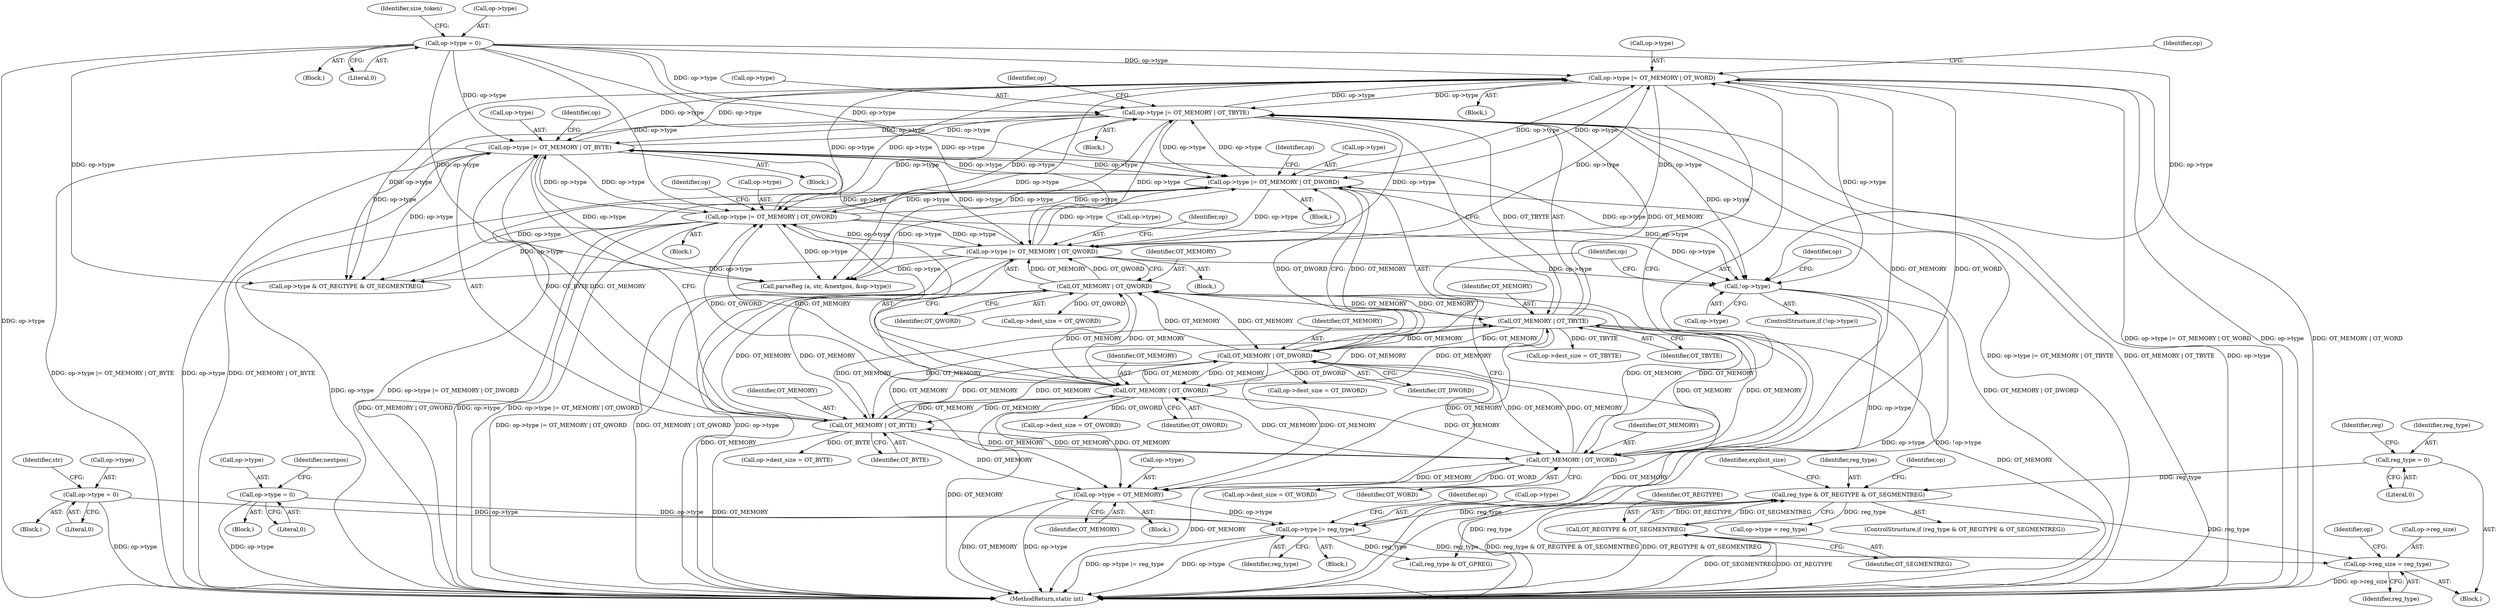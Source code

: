 digraph "0_radare2_9b46d38dd3c4de6048a488b655c7319f845af185@pointer" {
"1000572" [label="(Call,op->reg_size = reg_type)"];
"1000567" [label="(Call,op->type |= reg_type)"];
"1000588" [label="(Call,op->type = 0)"];
"1000479" [label="(Call,op->type = 0)"];
"1000321" [label="(Call,!op->type)"];
"1000129" [label="(Call,op->type = 0)"];
"1000193" [label="(Call,op->type |= OT_MEMORY | OT_WORD)"];
"1000293" [label="(Call,op->type |= OT_MEMORY | OT_TBYTE)"];
"1000168" [label="(Call,op->type |= OT_MEMORY | OT_BYTE)"];
"1000218" [label="(Call,op->type |= OT_MEMORY | OT_DWORD)"];
"1000268" [label="(Call,op->type |= OT_MEMORY | OT_OWORD)"];
"1000243" [label="(Call,op->type |= OT_MEMORY | OT_QWORD)"];
"1000247" [label="(Call,OT_MEMORY | OT_QWORD)"];
"1000297" [label="(Call,OT_MEMORY | OT_TBYTE)"];
"1000222" [label="(Call,OT_MEMORY | OT_DWORD)"];
"1000272" [label="(Call,OT_MEMORY | OT_OWORD)"];
"1000172" [label="(Call,OT_MEMORY | OT_BYTE)"];
"1000197" [label="(Call,OT_MEMORY | OT_WORD)"];
"1000326" [label="(Call,op->type = OT_MEMORY)"];
"1000538" [label="(Call,reg_type & OT_REGTYPE & OT_SEGMENTREG)"];
"1000471" [label="(Call,reg_type = 0)"];
"1000540" [label="(Call,OT_REGTYPE & OT_SEGMENTREG)"];
"1000244" [label="(Call,op->type)"];
"1000175" [label="(Call,op->dest_size = OT_BYTE)"];
"1000249" [label="(Identifier,OT_QWORD)"];
"1000272" [label="(Call,OT_MEMORY | OT_OWORD)"];
"1000566" [label="(Block,)"];
"1000363" [label="(Identifier,str)"];
"1000330" [label="(Identifier,OT_MEMORY)"];
"1000549" [label="(Call,op->type = reg_type)"];
"1000267" [label="(Block,)"];
"1000472" [label="(Identifier,reg_type)"];
"1000300" [label="(Call,op->dest_size = OT_TBYTE)"];
"1000572" [label="(Call,op->reg_size = reg_type)"];
"1000177" [label="(Identifier,op)"];
"1000478" [label="(Block,)"];
"1000571" [label="(Identifier,reg_type)"];
"1000192" [label="(Block,)"];
"1000541" [label="(Identifier,OT_REGTYPE)"];
"1000169" [label="(Call,op->type)"];
"1000471" [label="(Call,reg_type = 0)"];
"1000198" [label="(Identifier,OT_MEMORY)"];
"1000546" [label="(Identifier,op)"];
"1000297" [label="(Call,OT_MEMORY | OT_TBYTE)"];
"1000193" [label="(Call,op->type |= OT_MEMORY | OT_WORD)"];
"1000567" [label="(Call,op->type |= reg_type)"];
"1000328" [label="(Identifier,op)"];
"1000217" [label="(Block,)"];
"1000576" [label="(Identifier,reg_type)"];
"1000277" [label="(Identifier,op)"];
"1000302" [label="(Identifier,op)"];
"1000194" [label="(Call,op->type)"];
"1000579" [label="(Identifier,op)"];
"1000320" [label="(ControlStructure,if (!op->type))"];
"1000242" [label="(Block,)"];
"1000325" [label="(Block,)"];
"1000129" [label="(Call,op->type = 0)"];
"1000135" [label="(Identifier,size_token)"];
"1000538" [label="(Call,reg_type & OT_REGTYPE & OT_SEGMENTREG)"];
"1000219" [label="(Call,op->type)"];
"1000469" [label="(Block,)"];
"1000275" [label="(Call,op->dest_size = OT_OWORD)"];
"1000222" [label="(Call,OT_MEMORY | OT_DWORD)"];
"1000252" [label="(Identifier,op)"];
"1000274" [label="(Identifier,OT_OWORD)"];
"1000298" [label="(Identifier,OT_MEMORY)"];
"1000542" [label="(Identifier,OT_SEGMENTREG)"];
"1000473" [label="(Literal,0)"];
"1000199" [label="(Identifier,OT_WORD)"];
"1000269" [label="(Call,op->type)"];
"1000250" [label="(Call,op->dest_size = OT_QWORD)"];
"1000584" [label="(Call,reg_type & OT_GPREG)"];
"1000483" [label="(Literal,0)"];
"1000327" [label="(Call,op->type)"];
"1000565" [label="(Identifier,explicit_size)"];
"1000268" [label="(Call,op->type |= OT_MEMORY | OT_OWORD)"];
"1000110" [label="(Block,)"];
"1000588" [label="(Call,op->type = 0)"];
"1000537" [label="(ControlStructure,if (reg_type & OT_REGTYPE & OT_SEGMENTREG))"];
"1000539" [label="(Identifier,reg_type)"];
"1000173" [label="(Identifier,OT_MEMORY)"];
"1000223" [label="(Identifier,OT_MEMORY)"];
"1000202" [label="(Identifier,op)"];
"1000197" [label="(Call,OT_MEMORY | OT_WORD)"];
"1000731" [label="(Call,parseReg (a, str, &nextpos, &op->type))"];
"1000326" [label="(Call,op->type = OT_MEMORY)"];
"1000479" [label="(Call,op->type = 0)"];
"1000333" [label="(Identifier,op)"];
"1000225" [label="(Call,op->dest_size = OT_DWORD)"];
"1000167" [label="(Block,)"];
"1000248" [label="(Identifier,OT_MEMORY)"];
"1000587" [label="(Block,)"];
"1000243" [label="(Call,op->type |= OT_MEMORY | OT_QWORD)"];
"1000476" [label="(Identifier,reg)"];
"1000299" [label="(Identifier,OT_TBYTE)"];
"1000480" [label="(Call,op->type)"];
"1000321" [label="(Call,!op->type)"];
"1000294" [label="(Call,op->type)"];
"1000200" [label="(Call,op->dest_size = OT_WORD)"];
"1000168" [label="(Call,op->type |= OT_MEMORY | OT_BYTE)"];
"1000273" [label="(Identifier,OT_MEMORY)"];
"1000227" [label="(Identifier,op)"];
"1000174" [label="(Identifier,OT_BYTE)"];
"1000934" [label="(MethodReturn,static int)"];
"1000133" [label="(Literal,0)"];
"1000485" [label="(Identifier,nextpos)"];
"1000573" [label="(Call,op->reg_size)"];
"1000589" [label="(Call,op->type)"];
"1000574" [label="(Identifier,op)"];
"1000292" [label="(Block,)"];
"1000763" [label="(Call,op->type & OT_REGTYPE & OT_SEGMENTREG)"];
"1000540" [label="(Call,OT_REGTYPE & OT_SEGMENTREG)"];
"1000247" [label="(Call,OT_MEMORY | OT_QWORD)"];
"1000224" [label="(Identifier,OT_DWORD)"];
"1000592" [label="(Literal,0)"];
"1000322" [label="(Call,op->type)"];
"1000130" [label="(Call,op->type)"];
"1000218" [label="(Call,op->type |= OT_MEMORY | OT_DWORD)"];
"1000568" [label="(Call,op->type)"];
"1000172" [label="(Call,OT_MEMORY | OT_BYTE)"];
"1000293" [label="(Call,op->type |= OT_MEMORY | OT_TBYTE)"];
"1000572" -> "1000469"  [label="AST: "];
"1000572" -> "1000576"  [label="CFG: "];
"1000573" -> "1000572"  [label="AST: "];
"1000576" -> "1000572"  [label="AST: "];
"1000579" -> "1000572"  [label="CFG: "];
"1000572" -> "1000934"  [label="DDG: op->reg_size"];
"1000567" -> "1000572"  [label="DDG: reg_type"];
"1000538" -> "1000572"  [label="DDG: reg_type"];
"1000567" -> "1000566"  [label="AST: "];
"1000567" -> "1000571"  [label="CFG: "];
"1000568" -> "1000567"  [label="AST: "];
"1000571" -> "1000567"  [label="AST: "];
"1000574" -> "1000567"  [label="CFG: "];
"1000567" -> "1000934"  [label="DDG: op->type"];
"1000567" -> "1000934"  [label="DDG: op->type |= reg_type"];
"1000588" -> "1000567"  [label="DDG: op->type"];
"1000479" -> "1000567"  [label="DDG: op->type"];
"1000321" -> "1000567"  [label="DDG: op->type"];
"1000326" -> "1000567"  [label="DDG: op->type"];
"1000538" -> "1000567"  [label="DDG: reg_type"];
"1000567" -> "1000584"  [label="DDG: reg_type"];
"1000588" -> "1000587"  [label="AST: "];
"1000588" -> "1000592"  [label="CFG: "];
"1000589" -> "1000588"  [label="AST: "];
"1000592" -> "1000588"  [label="AST: "];
"1000363" -> "1000588"  [label="CFG: "];
"1000588" -> "1000934"  [label="DDG: op->type"];
"1000479" -> "1000478"  [label="AST: "];
"1000479" -> "1000483"  [label="CFG: "];
"1000480" -> "1000479"  [label="AST: "];
"1000483" -> "1000479"  [label="AST: "];
"1000485" -> "1000479"  [label="CFG: "];
"1000479" -> "1000934"  [label="DDG: op->type"];
"1000321" -> "1000320"  [label="AST: "];
"1000321" -> "1000322"  [label="CFG: "];
"1000322" -> "1000321"  [label="AST: "];
"1000328" -> "1000321"  [label="CFG: "];
"1000333" -> "1000321"  [label="CFG: "];
"1000321" -> "1000934"  [label="DDG: op->type"];
"1000321" -> "1000934"  [label="DDG: !op->type"];
"1000129" -> "1000321"  [label="DDG: op->type"];
"1000193" -> "1000321"  [label="DDG: op->type"];
"1000293" -> "1000321"  [label="DDG: op->type"];
"1000168" -> "1000321"  [label="DDG: op->type"];
"1000218" -> "1000321"  [label="DDG: op->type"];
"1000268" -> "1000321"  [label="DDG: op->type"];
"1000243" -> "1000321"  [label="DDG: op->type"];
"1000129" -> "1000110"  [label="AST: "];
"1000129" -> "1000133"  [label="CFG: "];
"1000130" -> "1000129"  [label="AST: "];
"1000133" -> "1000129"  [label="AST: "];
"1000135" -> "1000129"  [label="CFG: "];
"1000129" -> "1000934"  [label="DDG: op->type"];
"1000129" -> "1000168"  [label="DDG: op->type"];
"1000129" -> "1000193"  [label="DDG: op->type"];
"1000129" -> "1000218"  [label="DDG: op->type"];
"1000129" -> "1000243"  [label="DDG: op->type"];
"1000129" -> "1000268"  [label="DDG: op->type"];
"1000129" -> "1000293"  [label="DDG: op->type"];
"1000129" -> "1000731"  [label="DDG: op->type"];
"1000129" -> "1000763"  [label="DDG: op->type"];
"1000193" -> "1000192"  [label="AST: "];
"1000193" -> "1000197"  [label="CFG: "];
"1000194" -> "1000193"  [label="AST: "];
"1000197" -> "1000193"  [label="AST: "];
"1000202" -> "1000193"  [label="CFG: "];
"1000193" -> "1000934"  [label="DDG: op->type"];
"1000193" -> "1000934"  [label="DDG: OT_MEMORY | OT_WORD"];
"1000193" -> "1000934"  [label="DDG: op->type |= OT_MEMORY | OT_WORD"];
"1000193" -> "1000168"  [label="DDG: op->type"];
"1000293" -> "1000193"  [label="DDG: op->type"];
"1000168" -> "1000193"  [label="DDG: op->type"];
"1000218" -> "1000193"  [label="DDG: op->type"];
"1000268" -> "1000193"  [label="DDG: op->type"];
"1000243" -> "1000193"  [label="DDG: op->type"];
"1000197" -> "1000193"  [label="DDG: OT_MEMORY"];
"1000197" -> "1000193"  [label="DDG: OT_WORD"];
"1000193" -> "1000218"  [label="DDG: op->type"];
"1000193" -> "1000243"  [label="DDG: op->type"];
"1000193" -> "1000268"  [label="DDG: op->type"];
"1000193" -> "1000293"  [label="DDG: op->type"];
"1000193" -> "1000731"  [label="DDG: op->type"];
"1000193" -> "1000763"  [label="DDG: op->type"];
"1000293" -> "1000292"  [label="AST: "];
"1000293" -> "1000297"  [label="CFG: "];
"1000294" -> "1000293"  [label="AST: "];
"1000297" -> "1000293"  [label="AST: "];
"1000302" -> "1000293"  [label="CFG: "];
"1000293" -> "1000934"  [label="DDG: op->type"];
"1000293" -> "1000934"  [label="DDG: op->type |= OT_MEMORY | OT_TBYTE"];
"1000293" -> "1000934"  [label="DDG: OT_MEMORY | OT_TBYTE"];
"1000293" -> "1000168"  [label="DDG: op->type"];
"1000293" -> "1000218"  [label="DDG: op->type"];
"1000293" -> "1000243"  [label="DDG: op->type"];
"1000293" -> "1000268"  [label="DDG: op->type"];
"1000168" -> "1000293"  [label="DDG: op->type"];
"1000218" -> "1000293"  [label="DDG: op->type"];
"1000268" -> "1000293"  [label="DDG: op->type"];
"1000243" -> "1000293"  [label="DDG: op->type"];
"1000297" -> "1000293"  [label="DDG: OT_MEMORY"];
"1000297" -> "1000293"  [label="DDG: OT_TBYTE"];
"1000293" -> "1000731"  [label="DDG: op->type"];
"1000293" -> "1000763"  [label="DDG: op->type"];
"1000168" -> "1000167"  [label="AST: "];
"1000168" -> "1000172"  [label="CFG: "];
"1000169" -> "1000168"  [label="AST: "];
"1000172" -> "1000168"  [label="AST: "];
"1000177" -> "1000168"  [label="CFG: "];
"1000168" -> "1000934"  [label="DDG: op->type |= OT_MEMORY | OT_BYTE"];
"1000168" -> "1000934"  [label="DDG: OT_MEMORY | OT_BYTE"];
"1000168" -> "1000934"  [label="DDG: op->type"];
"1000218" -> "1000168"  [label="DDG: op->type"];
"1000268" -> "1000168"  [label="DDG: op->type"];
"1000243" -> "1000168"  [label="DDG: op->type"];
"1000172" -> "1000168"  [label="DDG: OT_MEMORY"];
"1000172" -> "1000168"  [label="DDG: OT_BYTE"];
"1000168" -> "1000218"  [label="DDG: op->type"];
"1000168" -> "1000243"  [label="DDG: op->type"];
"1000168" -> "1000268"  [label="DDG: op->type"];
"1000168" -> "1000731"  [label="DDG: op->type"];
"1000168" -> "1000763"  [label="DDG: op->type"];
"1000218" -> "1000217"  [label="AST: "];
"1000218" -> "1000222"  [label="CFG: "];
"1000219" -> "1000218"  [label="AST: "];
"1000222" -> "1000218"  [label="AST: "];
"1000227" -> "1000218"  [label="CFG: "];
"1000218" -> "1000934"  [label="DDG: op->type"];
"1000218" -> "1000934"  [label="DDG: op->type |= OT_MEMORY | OT_DWORD"];
"1000218" -> "1000934"  [label="DDG: OT_MEMORY | OT_DWORD"];
"1000268" -> "1000218"  [label="DDG: op->type"];
"1000243" -> "1000218"  [label="DDG: op->type"];
"1000222" -> "1000218"  [label="DDG: OT_MEMORY"];
"1000222" -> "1000218"  [label="DDG: OT_DWORD"];
"1000218" -> "1000243"  [label="DDG: op->type"];
"1000218" -> "1000268"  [label="DDG: op->type"];
"1000218" -> "1000731"  [label="DDG: op->type"];
"1000218" -> "1000763"  [label="DDG: op->type"];
"1000268" -> "1000267"  [label="AST: "];
"1000268" -> "1000272"  [label="CFG: "];
"1000269" -> "1000268"  [label="AST: "];
"1000272" -> "1000268"  [label="AST: "];
"1000277" -> "1000268"  [label="CFG: "];
"1000268" -> "1000934"  [label="DDG: op->type"];
"1000268" -> "1000934"  [label="DDG: op->type |= OT_MEMORY | OT_OWORD"];
"1000268" -> "1000934"  [label="DDG: OT_MEMORY | OT_OWORD"];
"1000268" -> "1000243"  [label="DDG: op->type"];
"1000243" -> "1000268"  [label="DDG: op->type"];
"1000272" -> "1000268"  [label="DDG: OT_MEMORY"];
"1000272" -> "1000268"  [label="DDG: OT_OWORD"];
"1000268" -> "1000731"  [label="DDG: op->type"];
"1000268" -> "1000763"  [label="DDG: op->type"];
"1000243" -> "1000242"  [label="AST: "];
"1000243" -> "1000247"  [label="CFG: "];
"1000244" -> "1000243"  [label="AST: "];
"1000247" -> "1000243"  [label="AST: "];
"1000252" -> "1000243"  [label="CFG: "];
"1000243" -> "1000934"  [label="DDG: op->type"];
"1000243" -> "1000934"  [label="DDG: op->type |= OT_MEMORY | OT_QWORD"];
"1000243" -> "1000934"  [label="DDG: OT_MEMORY | OT_QWORD"];
"1000247" -> "1000243"  [label="DDG: OT_MEMORY"];
"1000247" -> "1000243"  [label="DDG: OT_QWORD"];
"1000243" -> "1000731"  [label="DDG: op->type"];
"1000243" -> "1000763"  [label="DDG: op->type"];
"1000247" -> "1000249"  [label="CFG: "];
"1000248" -> "1000247"  [label="AST: "];
"1000249" -> "1000247"  [label="AST: "];
"1000247" -> "1000934"  [label="DDG: OT_MEMORY"];
"1000247" -> "1000172"  [label="DDG: OT_MEMORY"];
"1000247" -> "1000197"  [label="DDG: OT_MEMORY"];
"1000247" -> "1000222"  [label="DDG: OT_MEMORY"];
"1000297" -> "1000247"  [label="DDG: OT_MEMORY"];
"1000222" -> "1000247"  [label="DDG: OT_MEMORY"];
"1000272" -> "1000247"  [label="DDG: OT_MEMORY"];
"1000172" -> "1000247"  [label="DDG: OT_MEMORY"];
"1000197" -> "1000247"  [label="DDG: OT_MEMORY"];
"1000247" -> "1000250"  [label="DDG: OT_QWORD"];
"1000247" -> "1000272"  [label="DDG: OT_MEMORY"];
"1000247" -> "1000297"  [label="DDG: OT_MEMORY"];
"1000247" -> "1000326"  [label="DDG: OT_MEMORY"];
"1000297" -> "1000299"  [label="CFG: "];
"1000298" -> "1000297"  [label="AST: "];
"1000299" -> "1000297"  [label="AST: "];
"1000297" -> "1000934"  [label="DDG: OT_MEMORY"];
"1000297" -> "1000172"  [label="DDG: OT_MEMORY"];
"1000297" -> "1000197"  [label="DDG: OT_MEMORY"];
"1000297" -> "1000222"  [label="DDG: OT_MEMORY"];
"1000297" -> "1000272"  [label="DDG: OT_MEMORY"];
"1000222" -> "1000297"  [label="DDG: OT_MEMORY"];
"1000272" -> "1000297"  [label="DDG: OT_MEMORY"];
"1000172" -> "1000297"  [label="DDG: OT_MEMORY"];
"1000197" -> "1000297"  [label="DDG: OT_MEMORY"];
"1000297" -> "1000300"  [label="DDG: OT_TBYTE"];
"1000297" -> "1000326"  [label="DDG: OT_MEMORY"];
"1000222" -> "1000224"  [label="CFG: "];
"1000223" -> "1000222"  [label="AST: "];
"1000224" -> "1000222"  [label="AST: "];
"1000222" -> "1000934"  [label="DDG: OT_MEMORY"];
"1000222" -> "1000172"  [label="DDG: OT_MEMORY"];
"1000222" -> "1000197"  [label="DDG: OT_MEMORY"];
"1000272" -> "1000222"  [label="DDG: OT_MEMORY"];
"1000172" -> "1000222"  [label="DDG: OT_MEMORY"];
"1000197" -> "1000222"  [label="DDG: OT_MEMORY"];
"1000222" -> "1000225"  [label="DDG: OT_DWORD"];
"1000222" -> "1000272"  [label="DDG: OT_MEMORY"];
"1000222" -> "1000326"  [label="DDG: OT_MEMORY"];
"1000272" -> "1000274"  [label="CFG: "];
"1000273" -> "1000272"  [label="AST: "];
"1000274" -> "1000272"  [label="AST: "];
"1000272" -> "1000934"  [label="DDG: OT_MEMORY"];
"1000272" -> "1000172"  [label="DDG: OT_MEMORY"];
"1000272" -> "1000197"  [label="DDG: OT_MEMORY"];
"1000172" -> "1000272"  [label="DDG: OT_MEMORY"];
"1000197" -> "1000272"  [label="DDG: OT_MEMORY"];
"1000272" -> "1000275"  [label="DDG: OT_OWORD"];
"1000272" -> "1000326"  [label="DDG: OT_MEMORY"];
"1000172" -> "1000174"  [label="CFG: "];
"1000173" -> "1000172"  [label="AST: "];
"1000174" -> "1000172"  [label="AST: "];
"1000172" -> "1000934"  [label="DDG: OT_MEMORY"];
"1000197" -> "1000172"  [label="DDG: OT_MEMORY"];
"1000172" -> "1000175"  [label="DDG: OT_BYTE"];
"1000172" -> "1000197"  [label="DDG: OT_MEMORY"];
"1000172" -> "1000326"  [label="DDG: OT_MEMORY"];
"1000197" -> "1000199"  [label="CFG: "];
"1000198" -> "1000197"  [label="AST: "];
"1000199" -> "1000197"  [label="AST: "];
"1000197" -> "1000934"  [label="DDG: OT_MEMORY"];
"1000197" -> "1000200"  [label="DDG: OT_WORD"];
"1000197" -> "1000326"  [label="DDG: OT_MEMORY"];
"1000326" -> "1000325"  [label="AST: "];
"1000326" -> "1000330"  [label="CFG: "];
"1000327" -> "1000326"  [label="AST: "];
"1000330" -> "1000326"  [label="AST: "];
"1000333" -> "1000326"  [label="CFG: "];
"1000326" -> "1000934"  [label="DDG: OT_MEMORY"];
"1000326" -> "1000934"  [label="DDG: op->type"];
"1000538" -> "1000537"  [label="AST: "];
"1000538" -> "1000540"  [label="CFG: "];
"1000539" -> "1000538"  [label="AST: "];
"1000540" -> "1000538"  [label="AST: "];
"1000546" -> "1000538"  [label="CFG: "];
"1000565" -> "1000538"  [label="CFG: "];
"1000538" -> "1000934"  [label="DDG: OT_REGTYPE & OT_SEGMENTREG"];
"1000538" -> "1000934"  [label="DDG: reg_type & OT_REGTYPE & OT_SEGMENTREG"];
"1000471" -> "1000538"  [label="DDG: reg_type"];
"1000540" -> "1000538"  [label="DDG: OT_REGTYPE"];
"1000540" -> "1000538"  [label="DDG: OT_SEGMENTREG"];
"1000538" -> "1000549"  [label="DDG: reg_type"];
"1000538" -> "1000584"  [label="DDG: reg_type"];
"1000471" -> "1000469"  [label="AST: "];
"1000471" -> "1000473"  [label="CFG: "];
"1000472" -> "1000471"  [label="AST: "];
"1000473" -> "1000471"  [label="AST: "];
"1000476" -> "1000471"  [label="CFG: "];
"1000540" -> "1000542"  [label="CFG: "];
"1000541" -> "1000540"  [label="AST: "];
"1000542" -> "1000540"  [label="AST: "];
"1000540" -> "1000934"  [label="DDG: OT_SEGMENTREG"];
"1000540" -> "1000934"  [label="DDG: OT_REGTYPE"];
}

